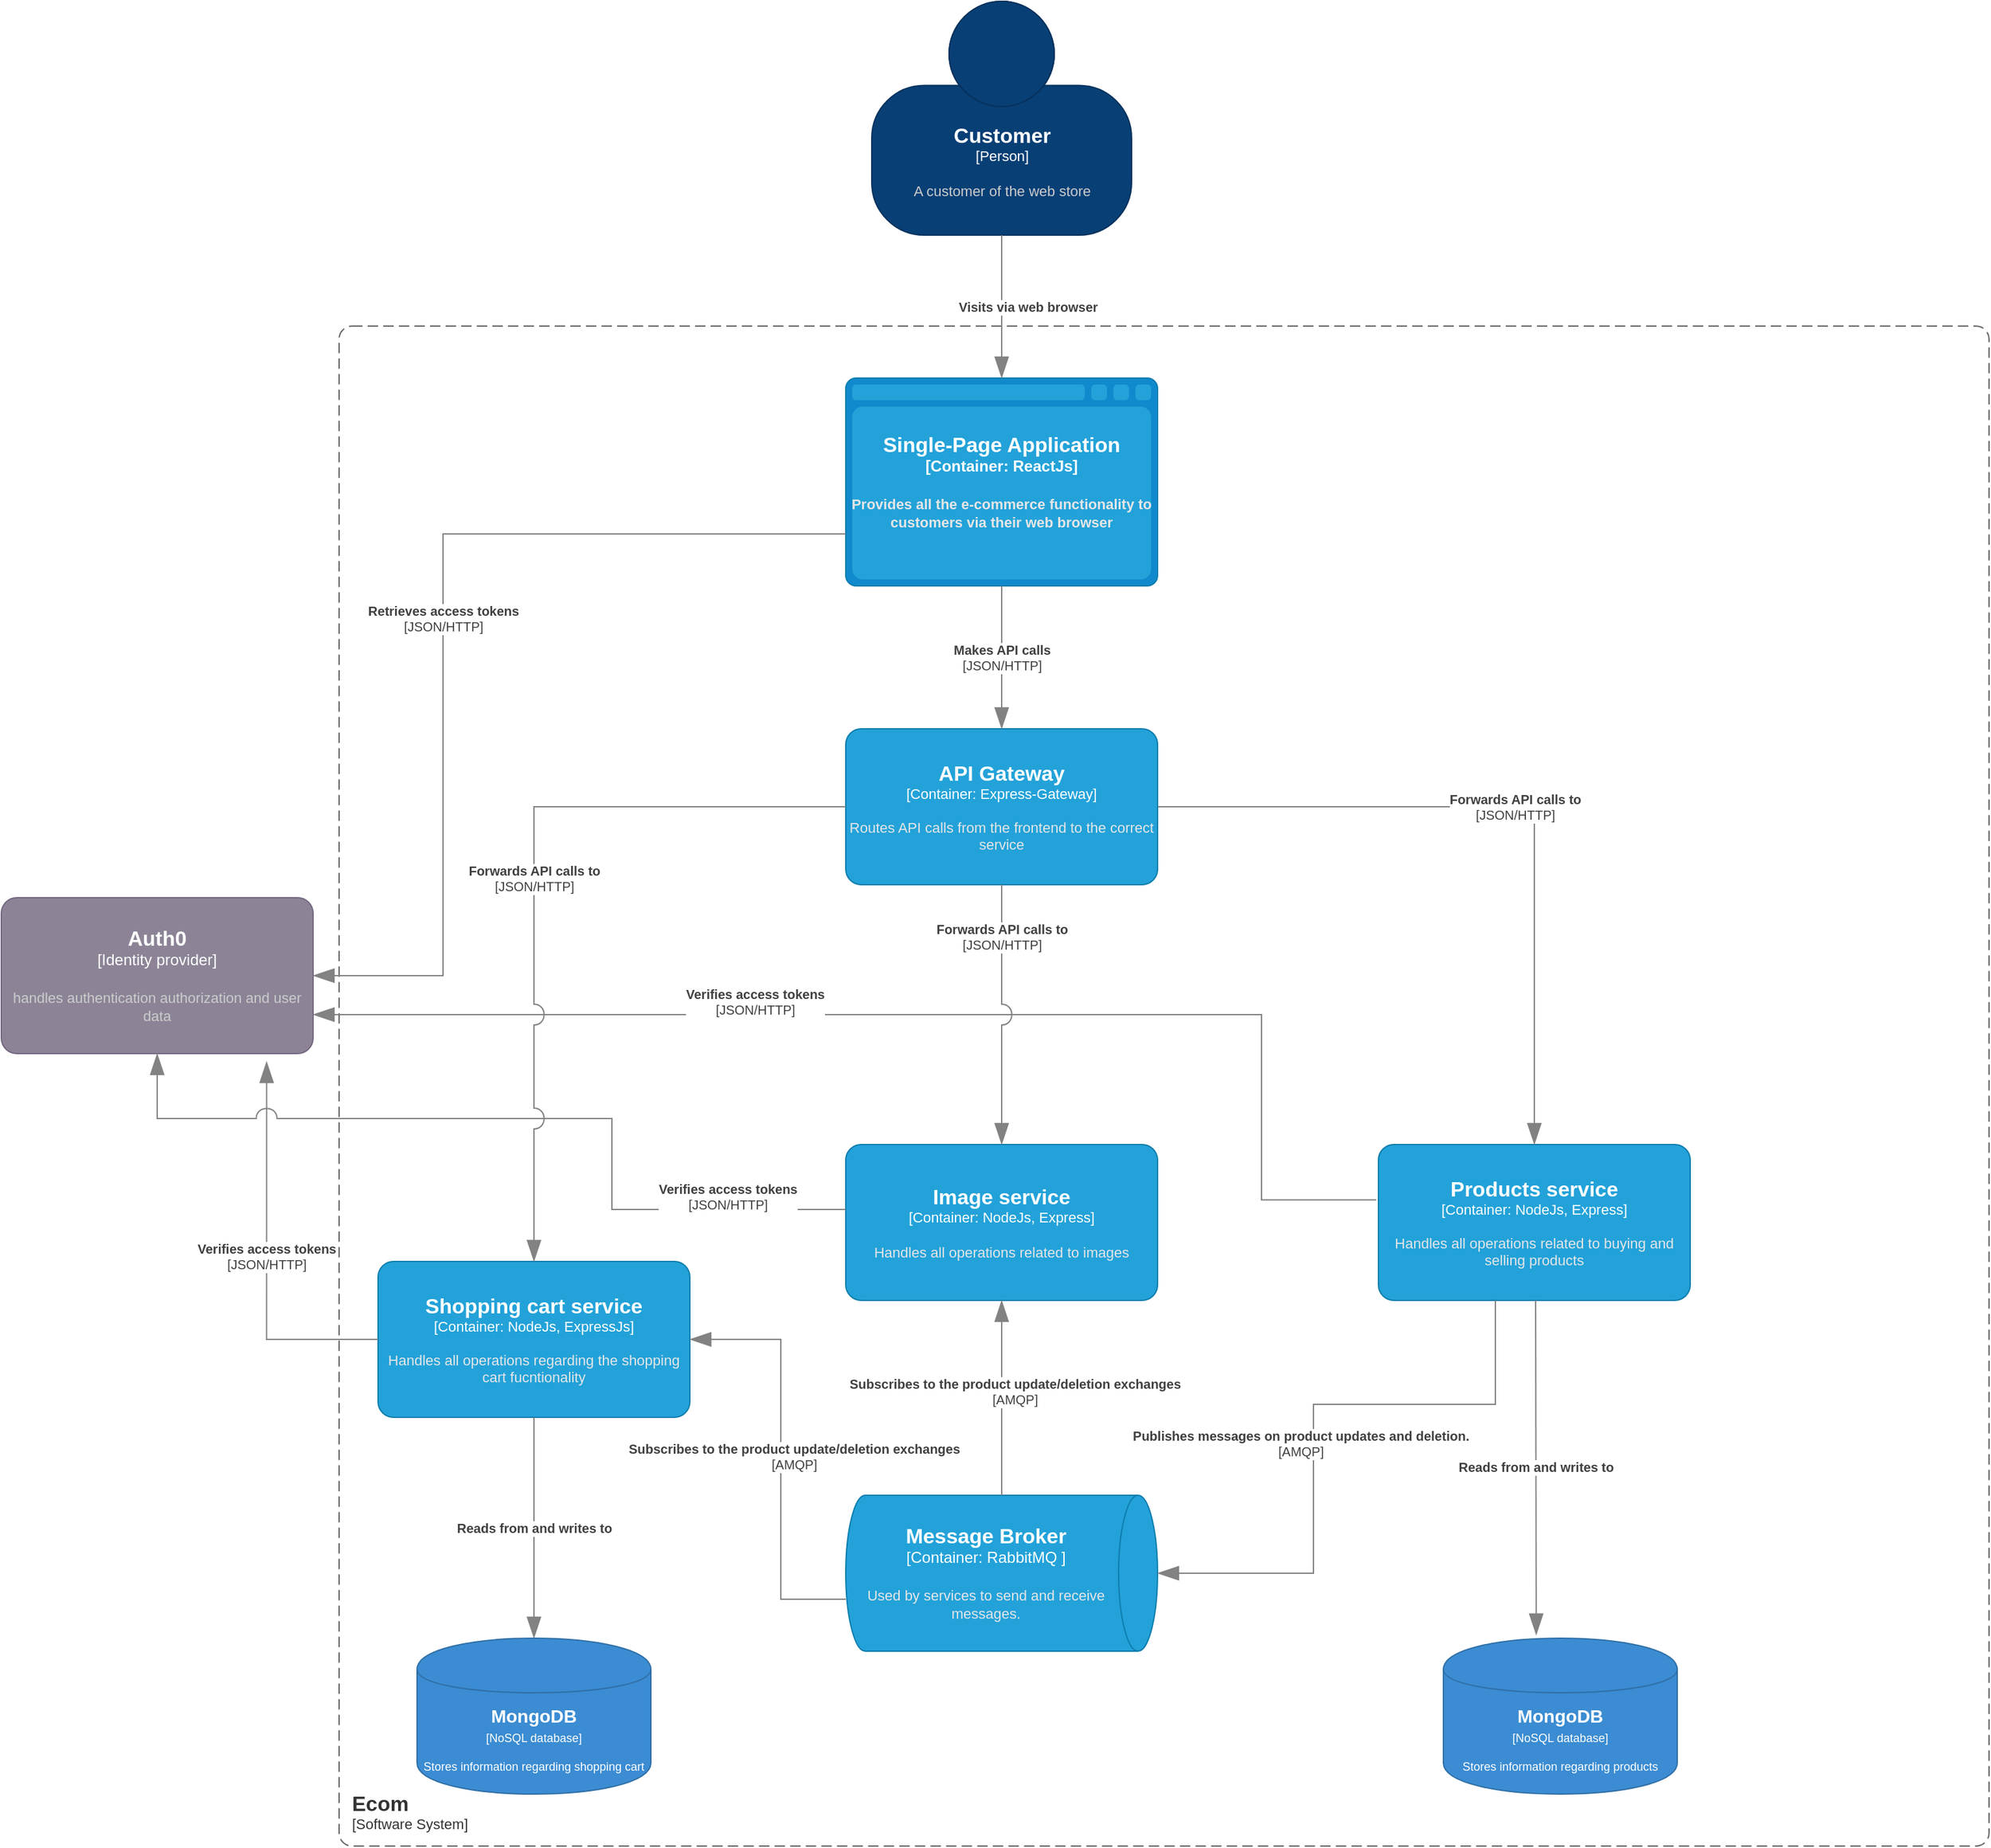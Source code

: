 <mxfile version="20.7.2" type="device"><diagram id="LmfPJnEAnTAT-7PzBd9i" name="Page-1"><mxGraphModel dx="1900" dy="1638" grid="1" gridSize="10" guides="1" tooltips="1" connect="1" arrows="1" fold="1" page="1" pageScale="1" pageWidth="850" pageHeight="1100" math="0" shadow="0"><root><mxCell id="0"/><mxCell id="1" parent="0"/><object placeholders="1" c4Name="Customer" c4Type="Person" c4Description="A customer of the web store" label="&lt;font style=&quot;font-size: 16px&quot;&gt;&lt;b&gt;%c4Name%&lt;/b&gt;&lt;/font&gt;&lt;div&gt;[%c4Type%]&lt;/div&gt;&lt;br&gt;&lt;div&gt;&lt;font style=&quot;font-size: 11px&quot;&gt;&lt;font color=&quot;#cccccc&quot;&gt;%c4Description%&lt;/font&gt;&lt;/div&gt;" id="D1uYaz4RbRke8vVT3epM-1"><mxCell style="html=1;fontSize=11;dashed=0;whitespace=wrap;fillColor=#083F75;strokeColor=#06315C;fontColor=#ffffff;shape=mxgraph.c4.person2;align=center;metaEdit=1;points=[[0.5,0,0],[1,0.5,0],[1,0.75,0],[0.75,1,0],[0.5,1,0],[0.25,1,0],[0,0.75,0],[0,0.5,0]];resizable=0;" parent="1" vertex="1"><mxGeometry x="120" y="-330" width="200" height="180" as="geometry"/></mxCell></object><object placeholders="1" c4Name="Ecom" c4Type="SystemScopeBoundary" c4Application="Software System" label="&lt;font style=&quot;font-size: 16px&quot;&gt;&lt;b&gt;&lt;div style=&quot;text-align: left&quot;&gt;%c4Name%&lt;/div&gt;&lt;/b&gt;&lt;/font&gt;&lt;div style=&quot;text-align: left&quot;&gt;[%c4Application%]&lt;/div&gt;" id="D1uYaz4RbRke8vVT3epM-2"><mxCell style="rounded=1;fontSize=11;whiteSpace=wrap;html=1;dashed=1;arcSize=20;fillColor=none;strokeColor=#666666;fontColor=#333333;labelBackgroundColor=none;align=left;verticalAlign=bottom;labelBorderColor=none;spacingTop=0;spacing=10;dashPattern=8 4;metaEdit=1;rotatable=0;perimeter=rectanglePerimeter;noLabel=0;labelPadding=0;allowArrows=0;connectable=0;expand=0;recursiveResize=0;editable=1;pointerEvents=0;absoluteArcSize=1;points=[[0.25,0,0],[0.5,0,0],[0.75,0,0],[1,0.25,0],[1,0.5,0],[1,0.75,0],[0.75,1,0],[0.5,1,0],[0.25,1,0],[0,0.75,0],[0,0.5,0],[0,0.25,0]];" parent="1" vertex="1"><mxGeometry x="-290" y="-80" width="1270" height="1170" as="geometry"/></mxCell></object><object placeholders="1" c4Type="Single-Page Application" c4Container="Container" c4Technology="ReactJs" c4Description="Provides all the e-commerce functionality to customers via their web browser&#xA;" label="&lt;font style=&quot;font-size: 16px&quot;&gt;&lt;b&gt;%c4Type%&lt;/font&gt;&lt;div&gt;[%c4Container%:&amp;nbsp;%c4Technology%]&lt;/div&gt;&lt;br&gt;&lt;div&gt;&lt;font style=&quot;font-size: 11px&quot;&gt;&lt;font color=&quot;#E6E6E6&quot;&gt;%c4Description%&lt;/font&gt;&lt;/div&gt;" id="D1uYaz4RbRke8vVT3epM-3"><mxCell style="shape=mxgraph.c4.webBrowserContainer;whiteSpace=wrap;html=1;boundedLbl=1;rounded=0;labelBackgroundColor=none;fillColor=#118ACD;fontSize=12;fontColor=#ffffff;align=center;strokeColor=#0E7DAD;metaEdit=1;points=[[0.5,0,0],[1,0.25,0],[1,0.5,0],[1,0.75,0],[0.5,1,0],[0,0.75,0],[0,0.5,0],[0,0.25,0]];resizable=0;" parent="1" vertex="1"><mxGeometry x="100" y="-40" width="240" height="160" as="geometry"/></mxCell></object><object placeholders="1" c4Type="Relationship" c4Description="Visits via web browser" label="&lt;div style=&quot;text-align: left&quot;&gt;&lt;div style=&quot;text-align: center&quot;&gt;&lt;b&gt;%c4Description%&lt;/b&gt;&lt;/div&gt;" id="D1uYaz4RbRke8vVT3epM-5"><mxCell style="endArrow=blockThin;html=1;fontSize=10;fontColor=#404040;strokeWidth=1;endFill=1;strokeColor=#828282;elbow=vertical;metaEdit=1;endSize=14;startSize=14;jumpStyle=arc;jumpSize=16;rounded=0;edgeStyle=orthogonalEdgeStyle;exitX=0.5;exitY=1;exitDx=0;exitDy=0;exitPerimeter=0;" parent="1" source="D1uYaz4RbRke8vVT3epM-1" edge="1"><mxGeometry y="20" width="240" relative="1" as="geometry"><mxPoint x="300" y="440" as="sourcePoint"/><mxPoint x="220" y="-40" as="targetPoint"/><mxPoint as="offset"/></mxGeometry></mxCell></object><object placeholders="1" c4Name="Products service" c4Type="Container" c4Technology="NodeJs, Express" c4Description="Handles all operations related to buying and selling products" label="&lt;font style=&quot;font-size: 16px&quot;&gt;&lt;b&gt;%c4Name%&lt;/b&gt;&lt;/font&gt;&lt;div&gt;[%c4Type%: %c4Technology%]&lt;/div&gt;&lt;br&gt;&lt;div&gt;&lt;font style=&quot;font-size: 11px&quot;&gt;&lt;font color=&quot;#E6E6E6&quot;&gt;%c4Description%&lt;/font&gt;&lt;/div&gt;" id="D1uYaz4RbRke8vVT3epM-6"><mxCell style="rounded=1;whiteSpace=wrap;html=1;fontSize=11;labelBackgroundColor=none;fillColor=#23A2D9;fontColor=#ffffff;align=center;arcSize=10;strokeColor=#0E7DAD;metaEdit=1;resizable=0;points=[[0.25,0,0],[0.5,0,0],[0.75,0,0],[1,0.25,0],[1,0.5,0],[1,0.75,0],[0.75,1,0],[0.5,1,0],[0.25,1,0],[0,0.75,0],[0,0.5,0],[0,0.25,0]];" parent="1" vertex="1"><mxGeometry x="510" y="550" width="240" height="120" as="geometry"/></mxCell></object><object placeholders="1" c4Type="Relationship" c4Technology="JSON/HTTP" c4Description="Forwards API calls to" label="&lt;div style=&quot;text-align: left&quot;&gt;&lt;div style=&quot;text-align: center&quot;&gt;&lt;b&gt;%c4Description%&lt;/b&gt;&lt;/div&gt;&lt;div style=&quot;text-align: center&quot;&gt;[%c4Technology%]&lt;/div&gt;&lt;/div&gt;" id="D1uYaz4RbRke8vVT3epM-9"><mxCell style="endArrow=blockThin;html=1;fontSize=10;fontColor=#404040;strokeWidth=1;endFill=1;strokeColor=#828282;elbow=vertical;metaEdit=1;endSize=14;startSize=14;jumpStyle=arc;jumpSize=16;rounded=0;edgeStyle=orthogonalEdgeStyle;exitX=1;exitY=0.5;exitDx=0;exitDy=0;exitPerimeter=0;entryX=0.5;entryY=0;entryDx=0;entryDy=0;entryPerimeter=0;" parent="1" source="dZeLj8NWU4RjiGHhDNDa-4" target="D1uYaz4RbRke8vVT3epM-6" edge="1"><mxGeometry width="240" relative="1" as="geometry"><mxPoint x="230" y="470" as="sourcePoint"/><mxPoint x="230" y="560" as="targetPoint"/></mxGeometry></mxCell></object><object placeholders="1" c4Type="Relationship" c4Technology="JSON/HTTP" c4Description="Retrieves access tokens" label="&lt;div style=&quot;text-align: left&quot;&gt;&lt;div style=&quot;text-align: center&quot;&gt;&lt;b&gt;%c4Description%&lt;/b&gt;&lt;/div&gt;&lt;div style=&quot;text-align: center&quot;&gt;[%c4Technology%]&lt;/div&gt;&lt;/div&gt;" id="ph-48rFvkpEkGkd9kMt6-2"><mxCell style="endArrow=blockThin;html=1;fontSize=10;fontColor=#404040;strokeWidth=1;endFill=1;strokeColor=#828282;elbow=vertical;metaEdit=1;endSize=14;startSize=14;jumpStyle=arc;jumpSize=16;rounded=0;edgeStyle=orthogonalEdgeStyle;exitX=0;exitY=0.75;exitDx=0;exitDy=0;exitPerimeter=0;" parent="1" source="D1uYaz4RbRke8vVT3epM-3" target="vLoZXjqpGDdAAX770E3k-2" edge="1"><mxGeometry width="240" relative="1" as="geometry"><mxPoint x="158" y="469.04" as="sourcePoint"/><mxPoint x="-90" y="560" as="targetPoint"/><Array as="points"><mxPoint x="-210" y="80"/><mxPoint x="-210" y="420"/></Array></mxGeometry></mxCell></object><object placeholders="1" c4Name="Auth0 " c4Type="Identity provider" c4Description="handles authentication authorization and user data" label="&lt;font style=&quot;font-size: 16px&quot;&gt;&lt;b&gt;%c4Name%&lt;/b&gt;&lt;/font&gt;&lt;div&gt;[%c4Type%]&lt;/div&gt;&lt;br&gt;&lt;div&gt;&lt;font style=&quot;font-size: 11px&quot;&gt;&lt;font color=&quot;#cccccc&quot;&gt;%c4Description%&lt;/font&gt;&lt;/div&gt;" id="vLoZXjqpGDdAAX770E3k-2"><mxCell style="rounded=1;whiteSpace=wrap;html=1;labelBackgroundColor=none;fillColor=#8C8496;fontColor=#ffffff;align=center;arcSize=10;strokeColor=#736782;metaEdit=1;resizable=0;points=[[0.25,0,0],[0.5,0,0],[0.75,0,0],[1,0.25,0],[1,0.5,0],[1,0.75,0],[0.75,1,0],[0.5,1,0],[0.25,1,0],[0,0.75,0],[0,0.5,0],[0,0.25,0]];" parent="1" vertex="1"><mxGeometry x="-550" y="360" width="240" height="120" as="geometry"/></mxCell></object><object placeholders="1" c4Name="Shopping cart service" c4Type="Container" c4Technology="NodeJs, ExpressJs" c4Description="Handles all operations regarding the shopping cart fucntionality&#xA;" label="&lt;font style=&quot;font-size: 16px&quot;&gt;&lt;b&gt;%c4Name%&lt;/b&gt;&lt;/font&gt;&lt;div&gt;[%c4Type%: %c4Technology%]&lt;/div&gt;&lt;br&gt;&lt;div&gt;&lt;font style=&quot;font-size: 11px&quot;&gt;&lt;font color=&quot;#E6E6E6&quot;&gt;%c4Description%&lt;/font&gt;&lt;/div&gt;" id="vLoZXjqpGDdAAX770E3k-4"><mxCell style="rounded=1;whiteSpace=wrap;html=1;fontSize=11;labelBackgroundColor=none;fillColor=#23A2D9;fontColor=#ffffff;align=center;arcSize=10;strokeColor=#0E7DAD;metaEdit=1;resizable=0;points=[[0.25,0,0],[0.5,0,0],[0.75,0,0],[1,0.25,0],[1,0.5,0],[1,0.75,0],[0.75,1,0],[0.5,1,0],[0.25,1,0],[0,0.75,0],[0,0.5,0],[0,0.25,0]];" parent="1" vertex="1"><mxGeometry x="-260" y="640" width="240" height="120" as="geometry"/></mxCell></object><object placeholders="1" c4Type="Relationship" c4Technology="JSON/HTTP" c4Description="Verifies access tokens" label="&lt;div style=&quot;text-align: left&quot;&gt;&lt;div style=&quot;text-align: center&quot;&gt;&lt;b&gt;%c4Description%&lt;/b&gt;&lt;/div&gt;&lt;div style=&quot;text-align: center&quot;&gt;[%c4Technology%]&lt;/div&gt;&lt;/div&gt;" id="vLoZXjqpGDdAAX770E3k-5"><mxCell style="endArrow=blockThin;html=1;fontSize=10;fontColor=#404040;strokeWidth=1;endFill=1;strokeColor=#828282;elbow=vertical;metaEdit=1;endSize=14;startSize=14;jumpStyle=arc;jumpSize=16;rounded=0;edgeStyle=orthogonalEdgeStyle;exitX=0;exitY=0.5;exitDx=0;exitDy=0;exitPerimeter=0;entryX=0.851;entryY=1.051;entryDx=0;entryDy=0;entryPerimeter=0;" parent="1" source="vLoZXjqpGDdAAX770E3k-4" target="vLoZXjqpGDdAAX770E3k-2" edge="1"><mxGeometry width="240" relative="1" as="geometry"><mxPoint x="110" y="430" as="sourcePoint"/><mxPoint x="-510" y="730" as="targetPoint"/><Array as="points"><mxPoint x="-346" y="700"/></Array></mxGeometry></mxCell></object><object placeholders="1" c4Name="Image service" c4Type="Container" c4Technology="NodeJs, Express" c4Description="Handles all operations related to images" label="&lt;font style=&quot;font-size: 16px&quot;&gt;&lt;b&gt;%c4Name%&lt;/b&gt;&lt;/font&gt;&lt;div&gt;[%c4Type%: %c4Technology%]&lt;/div&gt;&lt;br&gt;&lt;div&gt;&lt;font style=&quot;font-size: 11px&quot;&gt;&lt;font color=&quot;#E6E6E6&quot;&gt;%c4Description%&lt;/font&gt;&lt;/div&gt;" id="vLoZXjqpGDdAAX770E3k-6"><mxCell style="rounded=1;whiteSpace=wrap;html=1;fontSize=11;labelBackgroundColor=none;fillColor=#23A2D9;fontColor=#ffffff;align=center;arcSize=10;strokeColor=#0E7DAD;metaEdit=1;resizable=0;points=[[0.25,0,0],[0.5,0,0],[0.75,0,0],[1,0.25,0],[1,0.5,0],[1,0.75,0],[0.75,1,0],[0.5,1,0],[0.25,1,0],[0,0.75,0],[0,0.5,0],[0,0.25,0]];" parent="1" vertex="1"><mxGeometry x="100" y="550" width="240" height="120" as="geometry"/></mxCell></object><object label="&lt;div style=&quot;color: rgb(255 , 255 , 255) ; white-space: normal&quot;&gt;&lt;span style=&quot;font-size: 14px&quot;&gt;&lt;b&gt;MongoDB&lt;/b&gt;&lt;/span&gt;&lt;/div&gt;&lt;div style=&quot;color: rgb(255 , 255 , 255) ; font-size: 12px ; white-space: normal&quot;&gt;&lt;font style=&quot;font-size: 9px&quot;&gt;[&lt;font style=&quot;font-size: 9px&quot;&gt;NoSQL database&lt;/font&gt;]&lt;/font&gt;&lt;/div&gt;&lt;div&gt;&lt;br&gt;&lt;/div&gt;&lt;div&gt;&lt;font color=&quot;#FFFFFF&quot;&gt;Stores information regarding products&lt;/font&gt;&lt;br&gt;&lt;/div&gt;" placeholders="1" name="Container Name" description="Description" technology="e.g. PostgreSQL" id="vLoZXjqpGDdAAX770E3k-7"><mxCell style="shape=cylinder;whiteSpace=wrap;html=1;boundedLbl=1;backgroundOutline=1;strokeColor=#2F6FA6;strokeWidth=1;fillColor=#3B8CD2;fontSize=9;fontColor=#000000;align=center;resizable=0;" parent="1" vertex="1"><mxGeometry x="560" y="930" width="180" height="120" as="geometry"/></mxCell></object><object placeholders="1" c4Type="Relationship" c4Description="Reads from and writes to" label="&lt;div style=&quot;text-align: left&quot;&gt;&lt;div style=&quot;text-align: center&quot;&gt;&lt;b&gt;%c4Description%&lt;/b&gt;&lt;/div&gt;" id="vLoZXjqpGDdAAX770E3k-8"><mxCell style="endArrow=blockThin;html=1;fontSize=10;fontColor=#404040;strokeWidth=1;endFill=1;strokeColor=#828282;elbow=vertical;metaEdit=1;endSize=14;startSize=14;jumpStyle=arc;jumpSize=16;rounded=0;edgeStyle=orthogonalEdgeStyle;entryX=0.397;entryY=-0.021;entryDx=0;entryDy=0;entryPerimeter=0;" parent="1" target="vLoZXjqpGDdAAX770E3k-7" edge="1"><mxGeometry width="240" relative="1" as="geometry"><mxPoint x="631" y="670" as="sourcePoint"/><mxPoint x="640" y="790" as="targetPoint"/></mxGeometry></mxCell></object><object placeholders="1" c4Type="Relationship" c4Technology="JSON/HTTP" c4Description="Verifies access tokens" label="&lt;div style=&quot;text-align: left&quot;&gt;&lt;div style=&quot;text-align: center&quot;&gt;&lt;b&gt;%c4Description%&lt;/b&gt;&lt;/div&gt;&lt;div style=&quot;text-align: center&quot;&gt;[%c4Technology%]&lt;/div&gt;&lt;/div&gt;" id="dZeLj8NWU4RjiGHhDNDa-2"><mxCell style="endArrow=blockThin;html=1;fontSize=10;fontColor=#404040;strokeWidth=1;endFill=1;strokeColor=#828282;elbow=vertical;metaEdit=1;endSize=14;startSize=14;jumpStyle=arc;jumpSize=16;rounded=0;edgeStyle=orthogonalEdgeStyle;" parent="1" source="vLoZXjqpGDdAAX770E3k-6" target="vLoZXjqpGDdAAX770E3k-2" edge="1"><mxGeometry x="-0.723" y="-10" width="240" relative="1" as="geometry"><mxPoint x="5.86" y="640" as="sourcePoint"/><mxPoint x="-79.9" y="426.12" as="targetPoint"/><Array as="points"><mxPoint x="-80" y="600"/><mxPoint x="-80" y="530"/><mxPoint x="-430" y="530"/></Array><mxPoint x="-1" as="offset"/></mxGeometry></mxCell></object><object placeholders="1" c4Type="Relationship" c4Technology="JSON/HTTP" c4Description="Verifies access tokens" label="&lt;div style=&quot;text-align: left&quot;&gt;&lt;div style=&quot;text-align: center&quot;&gt;&lt;b&gt;%c4Description%&lt;/b&gt;&lt;/div&gt;&lt;div style=&quot;text-align: center&quot;&gt;[%c4Technology%]&lt;/div&gt;&lt;/div&gt;" id="dZeLj8NWU4RjiGHhDNDa-3"><mxCell style="endArrow=blockThin;html=1;fontSize=10;fontColor=#404040;strokeWidth=1;endFill=1;strokeColor=#828282;elbow=vertical;metaEdit=1;endSize=14;startSize=14;jumpStyle=arc;jumpSize=16;rounded=0;edgeStyle=orthogonalEdgeStyle;entryX=1;entryY=0.75;entryDx=0;entryDy=0;entryPerimeter=0;exitX=-0.007;exitY=0.355;exitDx=0;exitDy=0;exitPerimeter=0;" parent="1" source="D1uYaz4RbRke8vVT3epM-6" target="vLoZXjqpGDdAAX770E3k-2" edge="1"><mxGeometry x="0.292" y="-10" width="240" relative="1" as="geometry"><mxPoint x="230" y="560" as="sourcePoint"/><mxPoint x="-300" y="440" as="targetPoint"/><Array as="points"><mxPoint x="420" y="593"/><mxPoint x="420" y="450"/></Array><mxPoint as="offset"/></mxGeometry></mxCell></object><object placeholders="1" c4Name="API Gateway" c4Type="Container" c4Technology="Express-Gateway" c4Description="Routes API calls from the frontend to the correct service" label="&lt;font style=&quot;font-size: 16px&quot;&gt;&lt;b&gt;%c4Name%&lt;/b&gt;&lt;/font&gt;&lt;div&gt;[%c4Type%: %c4Technology%]&lt;/div&gt;&lt;br&gt;&lt;div&gt;&lt;font style=&quot;font-size: 11px&quot;&gt;&lt;font color=&quot;#E6E6E6&quot;&gt;%c4Description%&lt;/font&gt;&lt;/div&gt;" id="dZeLj8NWU4RjiGHhDNDa-4"><mxCell style="rounded=1;whiteSpace=wrap;html=1;fontSize=11;labelBackgroundColor=none;fillColor=#23A2D9;fontColor=#ffffff;align=center;arcSize=10;strokeColor=#0E7DAD;metaEdit=1;resizable=0;points=[[0.25,0,0],[0.5,0,0],[0.75,0,0],[1,0.25,0],[1,0.5,0],[1,0.75,0],[0.75,1,0],[0.5,1,0],[0.25,1,0],[0,0.75,0],[0,0.5,0],[0,0.25,0]];" parent="1" vertex="1"><mxGeometry x="100" y="230" width="240" height="120" as="geometry"/></mxCell></object><object placeholders="1" c4Type="Relationship" c4Technology="JSON/HTTP" c4Description="Makes API calls" label="&lt;div style=&quot;text-align: left&quot;&gt;&lt;div style=&quot;text-align: center&quot;&gt;&lt;b&gt;%c4Description%&lt;/b&gt;&lt;/div&gt;&lt;div style=&quot;text-align: center&quot;&gt;[%c4Technology%]&lt;/div&gt;&lt;/div&gt;" id="dZeLj8NWU4RjiGHhDNDa-7"><mxCell style="endArrow=blockThin;html=1;fontSize=10;fontColor=#404040;strokeWidth=1;endFill=1;strokeColor=#828282;elbow=vertical;metaEdit=1;endSize=14;startSize=14;jumpStyle=arc;jumpSize=16;rounded=0;edgeStyle=orthogonalEdgeStyle;entryX=0.5;entryY=0;entryDx=0;entryDy=0;entryPerimeter=0;exitX=0.5;exitY=1;exitDx=0;exitDy=0;exitPerimeter=0;" parent="1" source="D1uYaz4RbRke8vVT3epM-3" target="dZeLj8NWU4RjiGHhDNDa-4" edge="1"><mxGeometry width="240" relative="1" as="geometry"><mxPoint x="570" y="-60" as="sourcePoint"/><mxPoint x="570" y="270" as="targetPoint"/><Array as="points"><mxPoint x="220" y="220"/></Array></mxGeometry></mxCell></object><object placeholders="1" c4Type="Relationship" c4Technology="JSON/HTTP" c4Description="Forwards API calls to" label="&lt;div style=&quot;text-align: left&quot;&gt;&lt;div style=&quot;text-align: center&quot;&gt;&lt;b&gt;%c4Description%&lt;/b&gt;&lt;/div&gt;&lt;div style=&quot;text-align: center&quot;&gt;[%c4Technology%]&lt;/div&gt;&lt;/div&gt;" id="dZeLj8NWU4RjiGHhDNDa-8"><mxCell style="endArrow=blockThin;html=1;fontSize=10;fontColor=#404040;strokeWidth=1;endFill=1;strokeColor=#828282;elbow=vertical;metaEdit=1;endSize=14;startSize=14;jumpStyle=arc;jumpSize=16;rounded=0;edgeStyle=orthogonalEdgeStyle;exitX=0.5;exitY=1;exitDx=0;exitDy=0;exitPerimeter=0;" parent="1" source="dZeLj8NWU4RjiGHhDNDa-4" target="vLoZXjqpGDdAAX770E3k-6" edge="1"><mxGeometry x="-0.6" width="240" relative="1" as="geometry"><mxPoint x="350" y="300" as="sourcePoint"/><mxPoint x="640" y="560" as="targetPoint"/><mxPoint as="offset"/></mxGeometry></mxCell></object><object placeholders="1" c4Type="Relationship" c4Technology="JSON/HTTP" c4Description="Forwards API calls to" label="&lt;div style=&quot;text-align: left&quot;&gt;&lt;div style=&quot;text-align: center&quot;&gt;&lt;b&gt;%c4Description%&lt;/b&gt;&lt;/div&gt;&lt;div style=&quot;text-align: center&quot;&gt;[%c4Technology%]&lt;/div&gt;&lt;/div&gt;" id="dZeLj8NWU4RjiGHhDNDa-9"><mxCell style="endArrow=blockThin;html=1;fontSize=10;fontColor=#404040;strokeWidth=1;endFill=1;strokeColor=#828282;elbow=vertical;metaEdit=1;endSize=14;startSize=14;jumpStyle=arc;jumpSize=16;rounded=0;edgeStyle=orthogonalEdgeStyle;exitX=0;exitY=0.5;exitDx=0;exitDy=0;exitPerimeter=0;entryX=0.5;entryY=0;entryDx=0;entryDy=0;entryPerimeter=0;" parent="1" source="dZeLj8NWU4RjiGHhDNDa-4" target="vLoZXjqpGDdAAX770E3k-4" edge="1"><mxGeometry width="240" relative="1" as="geometry"><mxPoint x="360" y="310" as="sourcePoint"/><mxPoint x="650" y="570" as="targetPoint"/></mxGeometry></mxCell></object><object label="&lt;div style=&quot;color: rgb(255 , 255 , 255) ; white-space: normal&quot;&gt;&lt;span style=&quot;font-size: 14px&quot;&gt;&lt;b&gt;MongoDB&lt;/b&gt;&lt;/span&gt;&lt;/div&gt;&lt;div style=&quot;color: rgb(255 , 255 , 255) ; font-size: 12px ; white-space: normal&quot;&gt;&lt;font style=&quot;font-size: 9px&quot;&gt;[&lt;font style=&quot;font-size: 9px&quot;&gt;NoSQL database&lt;/font&gt;]&lt;/font&gt;&lt;/div&gt;&lt;div&gt;&lt;br&gt;&lt;/div&gt;&lt;div&gt;&lt;font color=&quot;#FFFFFF&quot;&gt;Stores information regarding shopping cart&lt;/font&gt;&lt;br&gt;&lt;/div&gt;" placeholders="1" name="Container Name" description="Description" technology="e.g. PostgreSQL" id="dZeLj8NWU4RjiGHhDNDa-10"><mxCell style="shape=cylinder;whiteSpace=wrap;html=1;boundedLbl=1;backgroundOutline=1;strokeColor=#2F6FA6;strokeWidth=1;fillColor=#3B8CD2;fontSize=9;fontColor=#000000;align=center;resizable=0;" parent="1" vertex="1"><mxGeometry x="-230" y="930" width="180" height="120" as="geometry"/></mxCell></object><object placeholders="1" c4Type="Relationship" c4Description="Reads from and writes to" label="&lt;div style=&quot;text-align: left&quot;&gt;&lt;div style=&quot;text-align: center&quot;&gt;&lt;b&gt;%c4Description%&lt;/b&gt;&lt;/div&gt;" id="dZeLj8NWU4RjiGHhDNDa-11"><mxCell style="endArrow=blockThin;html=1;fontSize=10;fontColor=#404040;strokeWidth=1;endFill=1;strokeColor=#828282;elbow=vertical;metaEdit=1;endSize=14;startSize=14;jumpStyle=arc;jumpSize=16;rounded=0;edgeStyle=orthogonalEdgeStyle;exitX=0.5;exitY=1;exitDx=0;exitDy=0;exitPerimeter=0;entryX=0.5;entryY=0;entryDx=0;entryDy=0;" parent="1" source="vLoZXjqpGDdAAX770E3k-4" target="dZeLj8NWU4RjiGHhDNDa-10" edge="1"><mxGeometry width="240" relative="1" as="geometry"><mxPoint x="20" y="780" as="sourcePoint"/><mxPoint x="20" y="950" as="targetPoint"/></mxGeometry></mxCell></object><object placeholders="1" c4Type="Message Broker" c4Container="Container" c4Technology="RabbitMQ " c4Description="Used by services to send and receive messages." label="&lt;font style=&quot;font-size: 16px&quot;&gt;&lt;b&gt;%c4Type%&lt;/b&gt;&lt;/font&gt;&lt;div&gt;[%c4Container%:&amp;nbsp;%c4Technology%]&lt;/div&gt;&lt;br&gt;&lt;div&gt;&lt;font style=&quot;font-size: 11px&quot;&gt;&lt;font color=&quot;#E6E6E6&quot;&gt;%c4Description%&lt;/font&gt;&lt;/div&gt;" id="I7Slij8Lyzr40OYuUnCl-1"><mxCell style="shape=cylinder3;size=15;direction=south;whiteSpace=wrap;html=1;boundedLbl=1;rounded=0;labelBackgroundColor=none;fillColor=#23A2D9;fontSize=12;fontColor=#ffffff;align=center;strokeColor=#0E7DAD;metaEdit=1;points=[[0.5,0,0],[1,0.25,0],[1,0.5,0],[1,0.75,0],[0.5,1,0],[0,0.75,0],[0,0.5,0],[0,0.25,0]];resizable=0;" parent="1" vertex="1"><mxGeometry x="100" y="820" width="240" height="120" as="geometry"/></mxCell></object><object placeholders="1" c4Type="Relationship" c4Technology="AMQP" c4Description="Publishes messages on product updates and deletion." label="&lt;div style=&quot;text-align: left&quot;&gt;&lt;div style=&quot;text-align: center&quot;&gt;&lt;b&gt;%c4Description%&lt;/b&gt;&lt;/div&gt;&lt;div style=&quot;text-align: center&quot;&gt;[%c4Technology%]&lt;/div&gt;&lt;/div&gt;" id="I7Slij8Lyzr40OYuUnCl-3"><mxCell style="endArrow=blockThin;html=1;fontSize=10;fontColor=#404040;strokeWidth=1;endFill=1;strokeColor=#828282;elbow=vertical;metaEdit=1;endSize=14;startSize=14;jumpStyle=arc;jumpSize=16;rounded=0;edgeStyle=orthogonalEdgeStyle;entryX=0.5;entryY=0;entryDx=0;entryDy=0;entryPerimeter=0;exitX=0.375;exitY=1;exitDx=0;exitDy=0;exitPerimeter=0;" parent="1" source="D1uYaz4RbRke8vVT3epM-6" target="I7Slij8Lyzr40OYuUnCl-1" edge="1"><mxGeometry x="0.064" y="-10" width="240" relative="1" as="geometry"><mxPoint x="608.32" y="892.6" as="sourcePoint"/><mxPoint x="-210" y="750" as="targetPoint"/><Array as="points"><mxPoint x="600" y="750"/><mxPoint x="460" y="750"/><mxPoint x="460" y="880"/></Array><mxPoint as="offset"/></mxGeometry></mxCell></object><object placeholders="1" c4Type="Relationship" c4Technology="AMQP" c4Description="Subscribes to the product update/deletion exchanges " label="&lt;div style=&quot;text-align: left&quot;&gt;&lt;div style=&quot;text-align: center&quot;&gt;&lt;b&gt;%c4Description%&lt;/b&gt;&lt;/div&gt;&lt;div style=&quot;text-align: center&quot;&gt;[%c4Technology%]&lt;/div&gt;&lt;/div&gt;" id="I7Slij8Lyzr40OYuUnCl-5"><mxCell style="endArrow=blockThin;html=1;fontSize=10;fontColor=#404040;strokeWidth=1;endFill=1;strokeColor=#828282;elbow=vertical;metaEdit=1;endSize=14;startSize=14;jumpStyle=arc;jumpSize=16;rounded=0;edgeStyle=orthogonalEdgeStyle;entryX=0.5;entryY=1;entryDx=0;entryDy=0;entryPerimeter=0;exitX=0;exitY=0.5;exitDx=0;exitDy=0;exitPerimeter=0;" parent="1" source="I7Slij8Lyzr40OYuUnCl-1" target="vLoZXjqpGDdAAX770E3k-6" edge="1"><mxGeometry x="0.064" y="-10" width="240" relative="1" as="geometry"><mxPoint x="270" y="790" as="sourcePoint"/><mxPoint x="80" y="990" as="targetPoint"/><Array as="points"/><mxPoint as="offset"/></mxGeometry></mxCell></object><object placeholders="1" c4Type="Relationship" c4Technology="AMQP" c4Description="Subscribes to the product update/deletion exchanges " label="&lt;div style=&quot;text-align: left&quot;&gt;&lt;div style=&quot;text-align: center&quot;&gt;&lt;b&gt;%c4Description%&lt;/b&gt;&lt;/div&gt;&lt;div style=&quot;text-align: center&quot;&gt;[%c4Technology%]&lt;/div&gt;&lt;/div&gt;" id="I7Slij8Lyzr40OYuUnCl-6"><mxCell style="endArrow=blockThin;html=1;fontSize=10;fontColor=#404040;strokeWidth=1;endFill=1;strokeColor=#828282;elbow=vertical;metaEdit=1;endSize=14;startSize=14;jumpStyle=arc;jumpSize=16;rounded=0;edgeStyle=orthogonalEdgeStyle;exitX=0.667;exitY=1;exitDx=0;exitDy=0;exitPerimeter=0;" parent="1" source="I7Slij8Lyzr40OYuUnCl-1" edge="1"><mxGeometry y="-10" width="240" relative="1" as="geometry"><mxPoint x="230" y="680" as="sourcePoint"/><mxPoint x="-20" y="700" as="targetPoint"/><Array as="points"><mxPoint x="50" y="900"/></Array><mxPoint as="offset"/></mxGeometry></mxCell></object></root></mxGraphModel></diagram></mxfile>